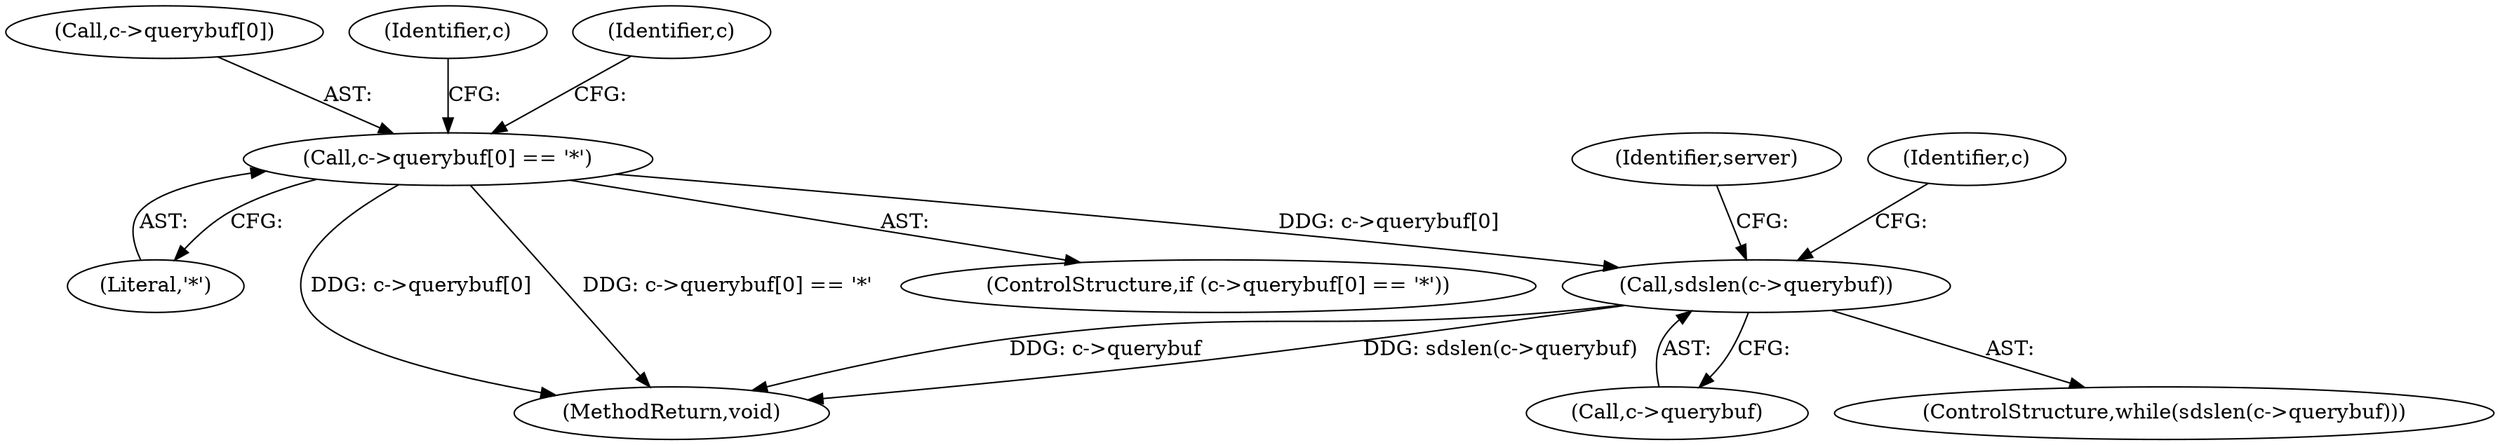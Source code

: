 digraph "0_redis_874804da0c014a7d704b3d285aa500098a931f50@pointer" {
"1000117" [label="(Call,sdslen(c->querybuf))"];
"1000153" [label="(Call,c->querybuf[0] == '*')"];
"1000154" [label="(Call,c->querybuf[0])"];
"1000153" [label="(Call,c->querybuf[0] == '*')"];
"1000117" [label="(Call,sdslen(c->querybuf))"];
"1000152" [label="(ControlStructure,if (c->querybuf[0] == '*'))"];
"1000231" [label="(Identifier,server)"];
"1000159" [label="(Literal,'*')"];
"1000127" [label="(Identifier,c)"];
"1000170" [label="(Identifier,c)"];
"1000234" [label="(MethodReturn,void)"];
"1000163" [label="(Identifier,c)"];
"1000118" [label="(Call,c->querybuf)"];
"1000116" [label="(ControlStructure,while(sdslen(c->querybuf)))"];
"1000117" -> "1000116"  [label="AST: "];
"1000117" -> "1000118"  [label="CFG: "];
"1000118" -> "1000117"  [label="AST: "];
"1000127" -> "1000117"  [label="CFG: "];
"1000231" -> "1000117"  [label="CFG: "];
"1000117" -> "1000234"  [label="DDG: c->querybuf"];
"1000117" -> "1000234"  [label="DDG: sdslen(c->querybuf)"];
"1000153" -> "1000117"  [label="DDG: c->querybuf[0]"];
"1000153" -> "1000152"  [label="AST: "];
"1000153" -> "1000159"  [label="CFG: "];
"1000154" -> "1000153"  [label="AST: "];
"1000159" -> "1000153"  [label="AST: "];
"1000163" -> "1000153"  [label="CFG: "];
"1000170" -> "1000153"  [label="CFG: "];
"1000153" -> "1000234"  [label="DDG: c->querybuf[0] == '*'"];
"1000153" -> "1000234"  [label="DDG: c->querybuf[0]"];
}
